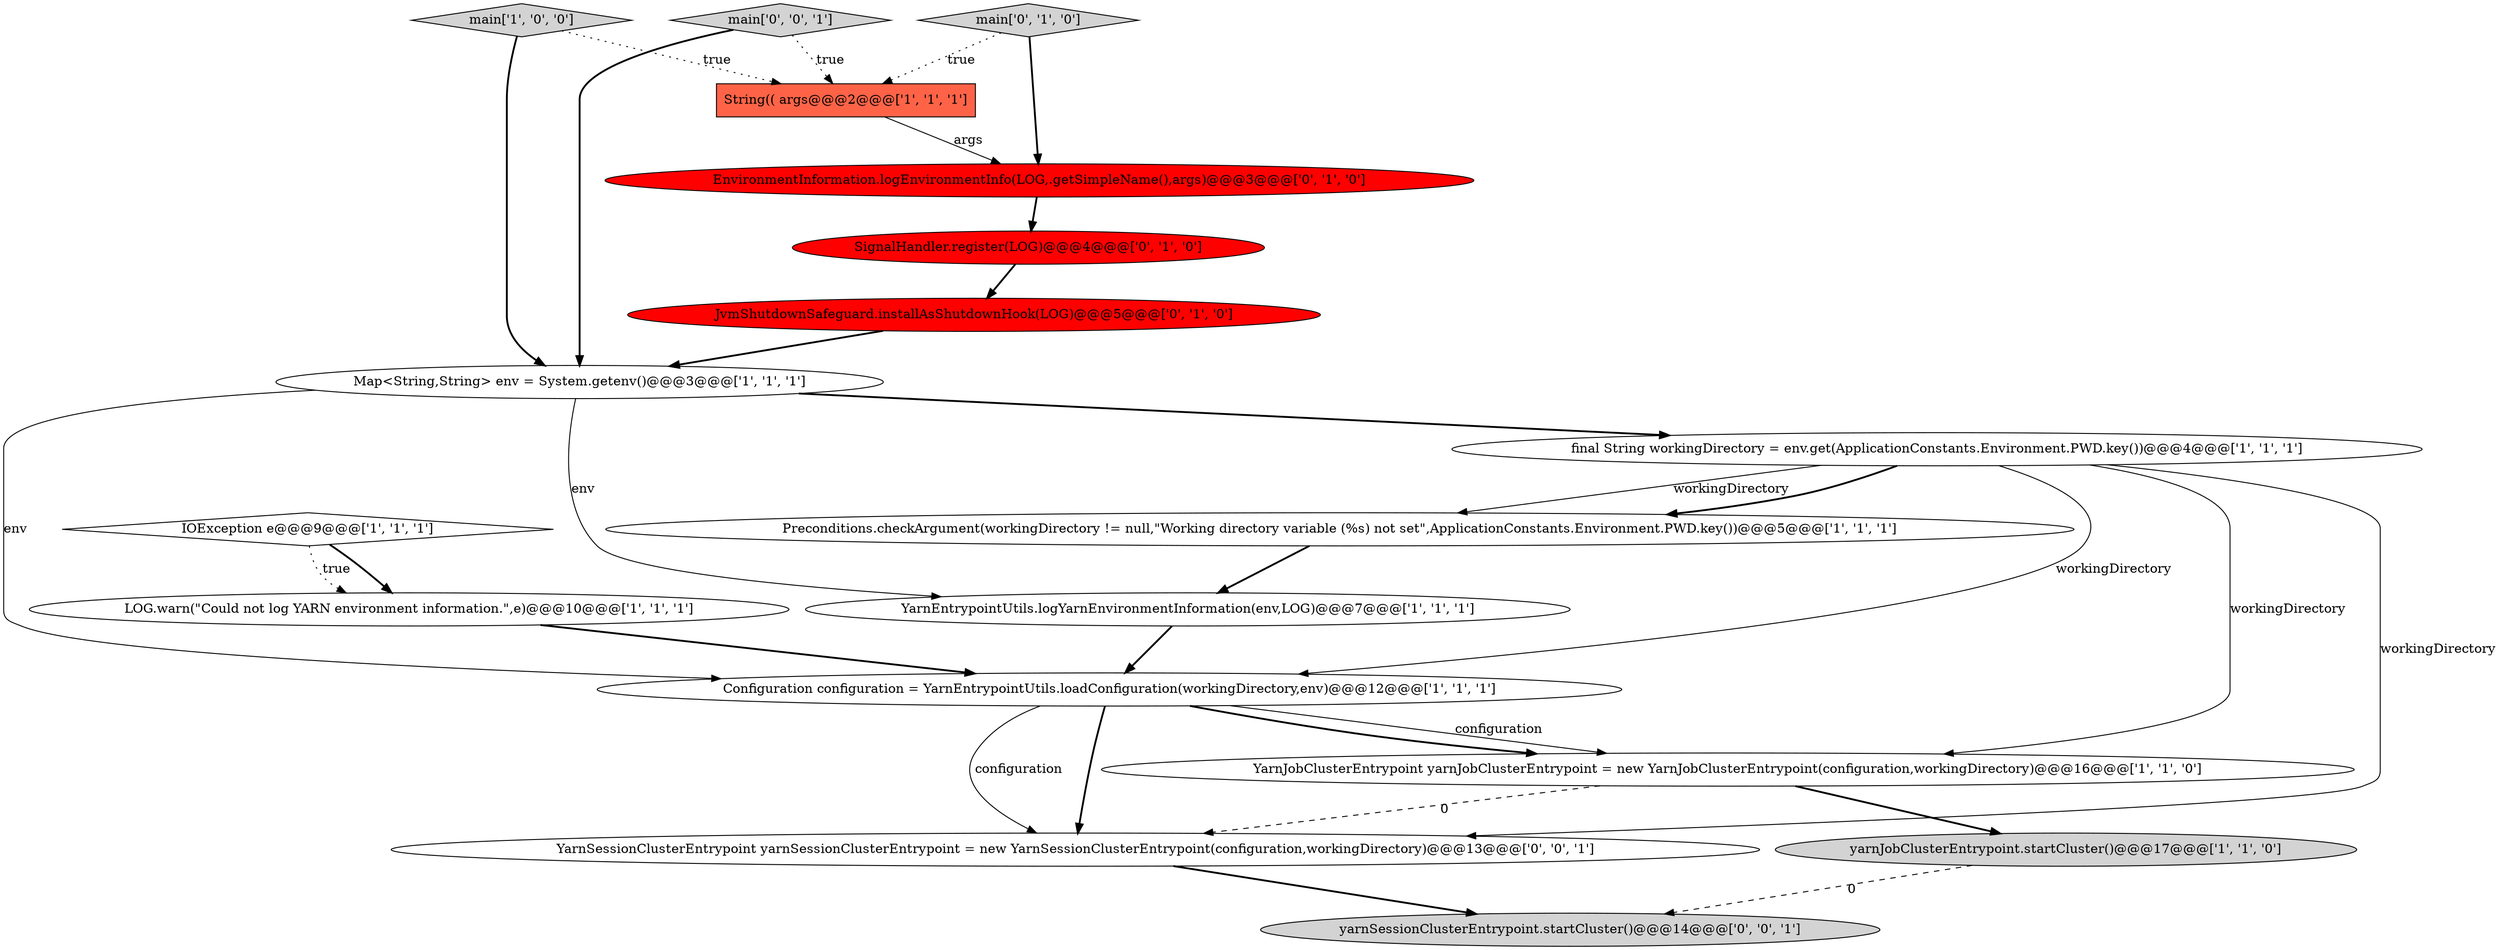 digraph {
5 [style = filled, label = "YarnJobClusterEntrypoint yarnJobClusterEntrypoint = new YarnJobClusterEntrypoint(configuration,workingDirectory)@@@16@@@['1', '1', '0']", fillcolor = white, shape = ellipse image = "AAA0AAABBB1BBB"];
15 [style = filled, label = "yarnSessionClusterEntrypoint.startCluster()@@@14@@@['0', '0', '1']", fillcolor = lightgray, shape = ellipse image = "AAA0AAABBB3BBB"];
3 [style = filled, label = "final String workingDirectory = env.get(ApplicationConstants.Environment.PWD.key())@@@4@@@['1', '1', '1']", fillcolor = white, shape = ellipse image = "AAA0AAABBB1BBB"];
1 [style = filled, label = "Map<String,String> env = System.getenv()@@@3@@@['1', '1', '1']", fillcolor = white, shape = ellipse image = "AAA0AAABBB1BBB"];
0 [style = filled, label = "YarnEntrypointUtils.logYarnEnvironmentInformation(env,LOG)@@@7@@@['1', '1', '1']", fillcolor = white, shape = ellipse image = "AAA0AAABBB1BBB"];
2 [style = filled, label = "Configuration configuration = YarnEntrypointUtils.loadConfiguration(workingDirectory,env)@@@12@@@['1', '1', '1']", fillcolor = white, shape = ellipse image = "AAA0AAABBB1BBB"];
8 [style = filled, label = "yarnJobClusterEntrypoint.startCluster()@@@17@@@['1', '1', '0']", fillcolor = lightgray, shape = ellipse image = "AAA0AAABBB1BBB"];
12 [style = filled, label = "JvmShutdownSafeguard.installAsShutdownHook(LOG)@@@5@@@['0', '1', '0']", fillcolor = red, shape = ellipse image = "AAA1AAABBB2BBB"];
16 [style = filled, label = "YarnSessionClusterEntrypoint yarnSessionClusterEntrypoint = new YarnSessionClusterEntrypoint(configuration,workingDirectory)@@@13@@@['0', '0', '1']", fillcolor = white, shape = ellipse image = "AAA0AAABBB3BBB"];
4 [style = filled, label = "LOG.warn(\"Could not log YARN environment information.\",e)@@@10@@@['1', '1', '1']", fillcolor = white, shape = ellipse image = "AAA0AAABBB1BBB"];
6 [style = filled, label = "main['1', '0', '0']", fillcolor = lightgray, shape = diamond image = "AAA0AAABBB1BBB"];
7 [style = filled, label = "String(( args@@@2@@@['1', '1', '1']", fillcolor = tomato, shape = box image = "AAA0AAABBB1BBB"];
17 [style = filled, label = "main['0', '0', '1']", fillcolor = lightgray, shape = diamond image = "AAA0AAABBB3BBB"];
11 [style = filled, label = "EnvironmentInformation.logEnvironmentInfo(LOG,.getSimpleName(),args)@@@3@@@['0', '1', '0']", fillcolor = red, shape = ellipse image = "AAA1AAABBB2BBB"];
13 [style = filled, label = "main['0', '1', '0']", fillcolor = lightgray, shape = diamond image = "AAA0AAABBB2BBB"];
14 [style = filled, label = "SignalHandler.register(LOG)@@@4@@@['0', '1', '0']", fillcolor = red, shape = ellipse image = "AAA1AAABBB2BBB"];
10 [style = filled, label = "IOException e@@@9@@@['1', '1', '1']", fillcolor = white, shape = diamond image = "AAA0AAABBB1BBB"];
9 [style = filled, label = "Preconditions.checkArgument(workingDirectory != null,\"Working directory variable (%s) not set\",ApplicationConstants.Environment.PWD.key())@@@5@@@['1', '1', '1']", fillcolor = white, shape = ellipse image = "AAA0AAABBB1BBB"];
16->15 [style = bold, label=""];
5->8 [style = bold, label=""];
3->5 [style = solid, label="workingDirectory"];
9->0 [style = bold, label=""];
17->1 [style = bold, label=""];
3->2 [style = solid, label="workingDirectory"];
11->14 [style = bold, label=""];
7->11 [style = solid, label="args"];
2->5 [style = solid, label="configuration"];
8->15 [style = dashed, label="0"];
0->2 [style = bold, label=""];
1->3 [style = bold, label=""];
4->2 [style = bold, label=""];
1->2 [style = solid, label="env"];
13->7 [style = dotted, label="true"];
12->1 [style = bold, label=""];
13->11 [style = bold, label=""];
3->9 [style = solid, label="workingDirectory"];
5->16 [style = dashed, label="0"];
3->9 [style = bold, label=""];
6->1 [style = bold, label=""];
3->16 [style = solid, label="workingDirectory"];
1->0 [style = solid, label="env"];
2->16 [style = solid, label="configuration"];
14->12 [style = bold, label=""];
10->4 [style = bold, label=""];
6->7 [style = dotted, label="true"];
17->7 [style = dotted, label="true"];
10->4 [style = dotted, label="true"];
2->5 [style = bold, label=""];
2->16 [style = bold, label=""];
}
